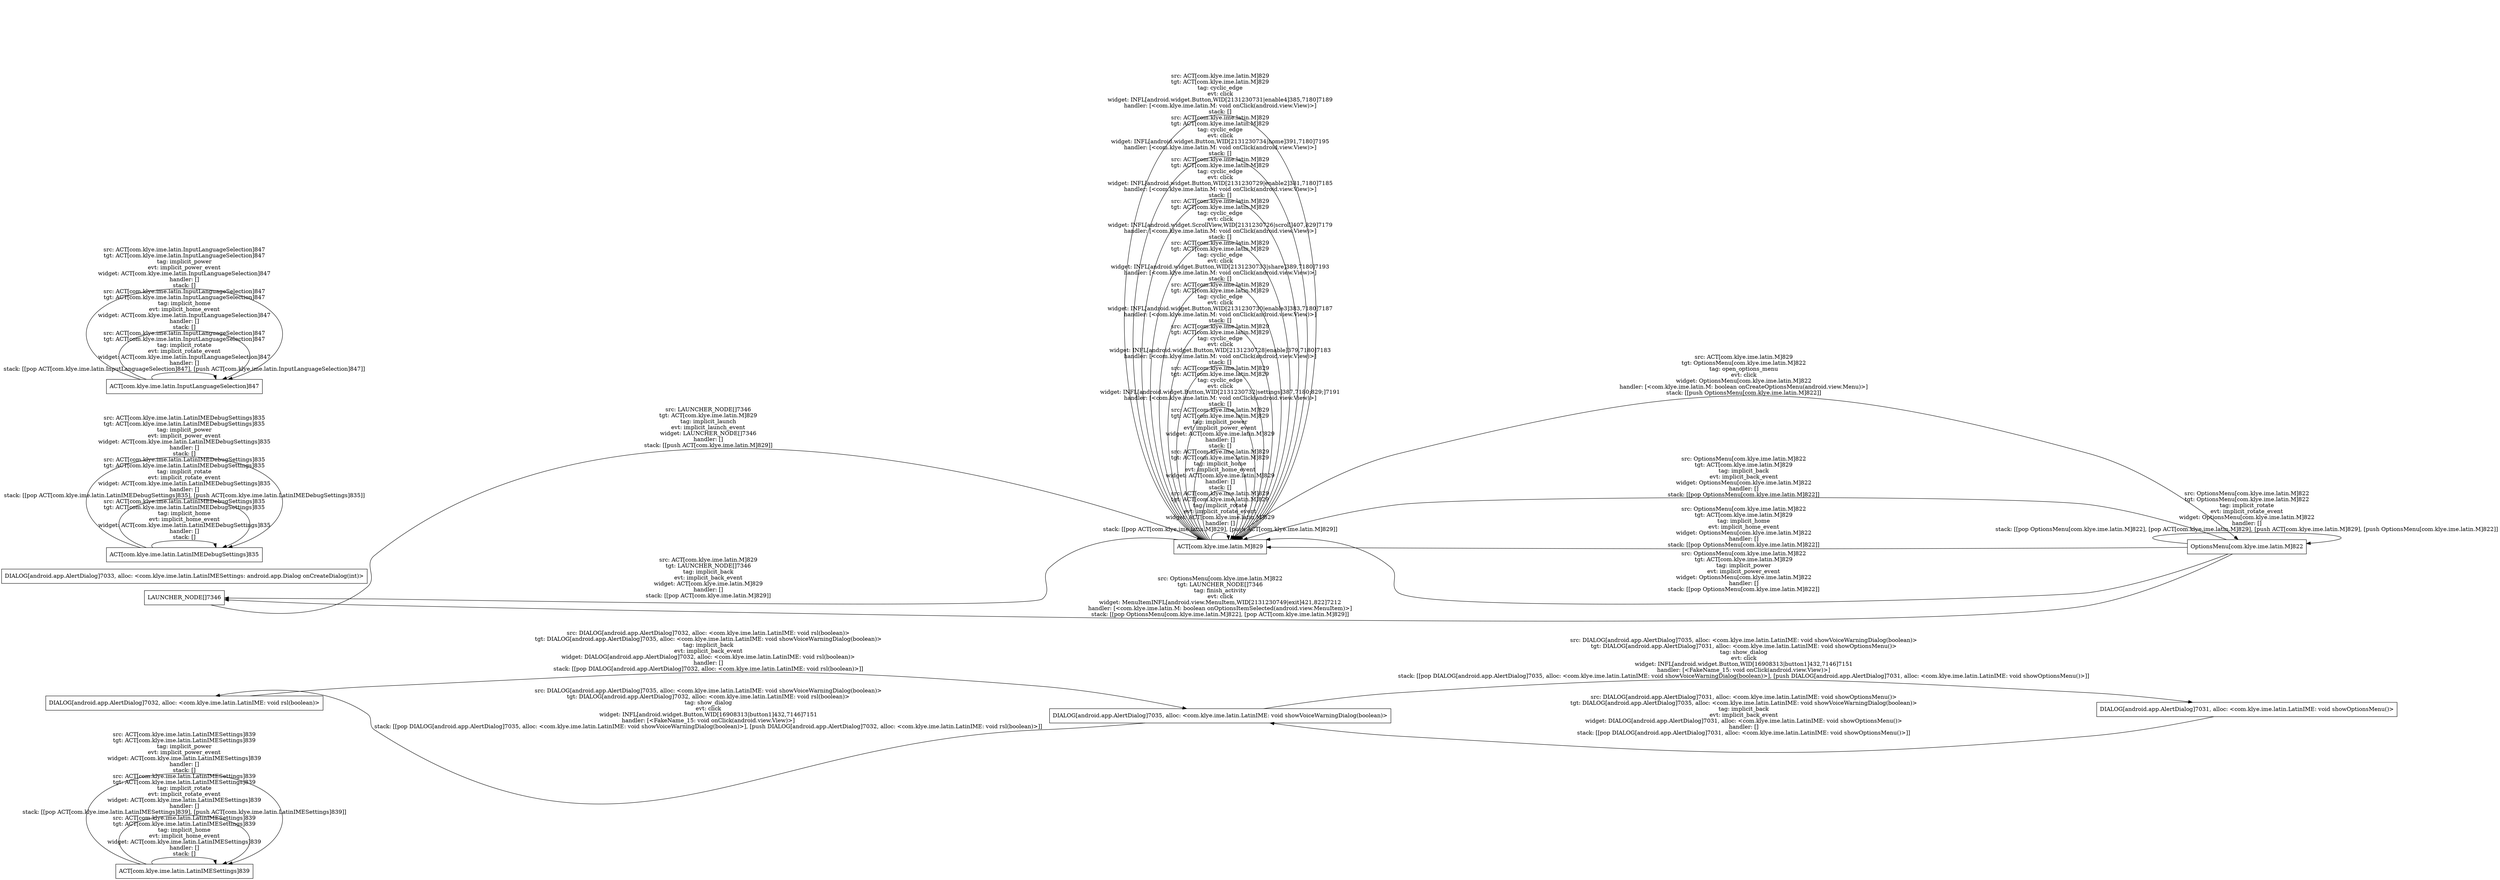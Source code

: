 digraph G {
 rankdir=LR;
 node[shape=box];
 n3 [label="ACT[com.klye.ime.latin.LatinIMESettings]839"];
 n5 [label="DIALOG[android.app.AlertDialog]7032, alloc: <com.klye.ime.latin.LatinIME: void rsl(boolean)>"];
 n10 [label="LAUNCHER_NODE[]7346"];
 n1 [label="ACT[com.klye.ime.latin.M]829"];
 n6 [label="DIALOG[android.app.AlertDialog]7033, alloc: <com.klye.ime.latin.LatinIMESettings: android.app.Dialog onCreateDialog(int)>"];
 n7 [label="DIALOG[android.app.AlertDialog]7035, alloc: <com.klye.ime.latin.LatinIME: void showVoiceWarningDialog(boolean)>"];
 n8 [label="DIALOG[android.app.AlertDialog]7031, alloc: <com.klye.ime.latin.LatinIME: void showOptionsMenu()>"];
 n2 [label="ACT[com.klye.ime.latin.LatinIMEDebugSettings]835"];
 n9 [label="OptionsMenu[com.klye.ime.latin.M]822"];
 n4 [label="ACT[com.klye.ime.latin.InputLanguageSelection]847"];
 n3 -> n3 [label="src: ACT[com.klye.ime.latin.LatinIMESettings]839\ntgt: ACT[com.klye.ime.latin.LatinIMESettings]839\ntag: implicit_home\nevt: implicit_home_event\nwidget: ACT[com.klye.ime.latin.LatinIMESettings]839\nhandler: []\nstack: []\n"];
 n3 -> n3 [label="src: ACT[com.klye.ime.latin.LatinIMESettings]839\ntgt: ACT[com.klye.ime.latin.LatinIMESettings]839\ntag: implicit_rotate\nevt: implicit_rotate_event\nwidget: ACT[com.klye.ime.latin.LatinIMESettings]839\nhandler: []\nstack: [[pop ACT[com.klye.ime.latin.LatinIMESettings]839], [push ACT[com.klye.ime.latin.LatinIMESettings]839]]\n"];
 n3 -> n3 [label="src: ACT[com.klye.ime.latin.LatinIMESettings]839\ntgt: ACT[com.klye.ime.latin.LatinIMESettings]839\ntag: implicit_power\nevt: implicit_power_event\nwidget: ACT[com.klye.ime.latin.LatinIMESettings]839\nhandler: []\nstack: []\n"];
 n5 -> n7 [label="src: DIALOG[android.app.AlertDialog]7032, alloc: <com.klye.ime.latin.LatinIME: void rsl(boolean)>\ntgt: DIALOG[android.app.AlertDialog]7035, alloc: <com.klye.ime.latin.LatinIME: void showVoiceWarningDialog(boolean)>\ntag: implicit_back\nevt: implicit_back_event\nwidget: DIALOG[android.app.AlertDialog]7032, alloc: <com.klye.ime.latin.LatinIME: void rsl(boolean)>\nhandler: []\nstack: [[pop DIALOG[android.app.AlertDialog]7032, alloc: <com.klye.ime.latin.LatinIME: void rsl(boolean)>]]\n"];
 n10 -> n1 [label="src: LAUNCHER_NODE[]7346\ntgt: ACT[com.klye.ime.latin.M]829\ntag: implicit_launch\nevt: implicit_launch_event\nwidget: LAUNCHER_NODE[]7346\nhandler: []\nstack: [[push ACT[com.klye.ime.latin.M]829]]\n"];
 n1 -> n1 [label="src: ACT[com.klye.ime.latin.M]829\ntgt: ACT[com.klye.ime.latin.M]829\ntag: implicit_rotate\nevt: implicit_rotate_event\nwidget: ACT[com.klye.ime.latin.M]829\nhandler: []\nstack: [[pop ACT[com.klye.ime.latin.M]829], [push ACT[com.klye.ime.latin.M]829]]\n"];
 n1 -> n1 [label="src: ACT[com.klye.ime.latin.M]829\ntgt: ACT[com.klye.ime.latin.M]829\ntag: implicit_home\nevt: implicit_home_event\nwidget: ACT[com.klye.ime.latin.M]829\nhandler: []\nstack: []\n"];
 n1 -> n1 [label="src: ACT[com.klye.ime.latin.M]829\ntgt: ACT[com.klye.ime.latin.M]829\ntag: implicit_power\nevt: implicit_power_event\nwidget: ACT[com.klye.ime.latin.M]829\nhandler: []\nstack: []\n"];
 n1 -> n1 [label="src: ACT[com.klye.ime.latin.M]829\ntgt: ACT[com.klye.ime.latin.M]829\ntag: cyclic_edge\nevt: click\nwidget: INFL[android.widget.Button,WID[2131230732|settings]387,7180;829;]7191\nhandler: [<com.klye.ime.latin.M: void onClick(android.view.View)>]\nstack: []\n"];
 n1 -> n1 [label="src: ACT[com.klye.ime.latin.M]829\ntgt: ACT[com.klye.ime.latin.M]829\ntag: cyclic_edge\nevt: click\nwidget: INFL[android.widget.Button,WID[2131230728|enable]379,7180]7183\nhandler: [<com.klye.ime.latin.M: void onClick(android.view.View)>]\nstack: []\n"];
 n1 -> n1 [label="src: ACT[com.klye.ime.latin.M]829\ntgt: ACT[com.klye.ime.latin.M]829\ntag: cyclic_edge\nevt: click\nwidget: INFL[android.widget.Button,WID[2131230730|enable3]383,7180]7187\nhandler: [<com.klye.ime.latin.M: void onClick(android.view.View)>]\nstack: []\n"];
 n1 -> n1 [label="src: ACT[com.klye.ime.latin.M]829\ntgt: ACT[com.klye.ime.latin.M]829\ntag: cyclic_edge\nevt: click\nwidget: INFL[android.widget.Button,WID[2131230733|share]389,7180]7193\nhandler: [<com.klye.ime.latin.M: void onClick(android.view.View)>]\nstack: []\n"];
 n1 -> n1 [label="src: ACT[com.klye.ime.latin.M]829\ntgt: ACT[com.klye.ime.latin.M]829\ntag: cyclic_edge\nevt: click\nwidget: INFL[android.widget.ScrollView,WID[2131230726|scroll]407,829]7179\nhandler: [<com.klye.ime.latin.M: void onClick(android.view.View)>]\nstack: []\n"];
 n1 -> n1 [label="src: ACT[com.klye.ime.latin.M]829\ntgt: ACT[com.klye.ime.latin.M]829\ntag: cyclic_edge\nevt: click\nwidget: INFL[android.widget.Button,WID[2131230729|enable2]381,7180]7185\nhandler: [<com.klye.ime.latin.M: void onClick(android.view.View)>]\nstack: []\n"];
 n1 -> n1 [label="src: ACT[com.klye.ime.latin.M]829\ntgt: ACT[com.klye.ime.latin.M]829\ntag: cyclic_edge\nevt: click\nwidget: INFL[android.widget.Button,WID[2131230734|home]391,7180]7195\nhandler: [<com.klye.ime.latin.M: void onClick(android.view.View)>]\nstack: []\n"];
 n1 -> n1 [label="src: ACT[com.klye.ime.latin.M]829\ntgt: ACT[com.klye.ime.latin.M]829\ntag: cyclic_edge\nevt: click\nwidget: INFL[android.widget.Button,WID[2131230731|enable4]385,7180]7189\nhandler: [<com.klye.ime.latin.M: void onClick(android.view.View)>]\nstack: []\n"];
 n1 -> n9 [label="src: ACT[com.klye.ime.latin.M]829\ntgt: OptionsMenu[com.klye.ime.latin.M]822\ntag: open_options_menu\nevt: click\nwidget: OptionsMenu[com.klye.ime.latin.M]822\nhandler: [<com.klye.ime.latin.M: boolean onCreateOptionsMenu(android.view.Menu)>]\nstack: [[push OptionsMenu[com.klye.ime.latin.M]822]]\n"];
 n1 -> n10 [label="src: ACT[com.klye.ime.latin.M]829\ntgt: LAUNCHER_NODE[]7346\ntag: implicit_back\nevt: implicit_back_event\nwidget: ACT[com.klye.ime.latin.M]829\nhandler: []\nstack: [[pop ACT[com.klye.ime.latin.M]829]]\n"];
 n7 -> n8 [label="src: DIALOG[android.app.AlertDialog]7035, alloc: <com.klye.ime.latin.LatinIME: void showVoiceWarningDialog(boolean)>\ntgt: DIALOG[android.app.AlertDialog]7031, alloc: <com.klye.ime.latin.LatinIME: void showOptionsMenu()>\ntag: show_dialog\nevt: click\nwidget: INFL[android.widget.Button,WID[16908313|button1]432,7146]7151\nhandler: [<FakeName_15: void onClick(android.view.View)>]\nstack: [[pop DIALOG[android.app.AlertDialog]7035, alloc: <com.klye.ime.latin.LatinIME: void showVoiceWarningDialog(boolean)>], [push DIALOG[android.app.AlertDialog]7031, alloc: <com.klye.ime.latin.LatinIME: void showOptionsMenu()>]]\n"];
 n7 -> n5 [label="src: DIALOG[android.app.AlertDialog]7035, alloc: <com.klye.ime.latin.LatinIME: void showVoiceWarningDialog(boolean)>\ntgt: DIALOG[android.app.AlertDialog]7032, alloc: <com.klye.ime.latin.LatinIME: void rsl(boolean)>\ntag: show_dialog\nevt: click\nwidget: INFL[android.widget.Button,WID[16908313|button1]432,7146]7151\nhandler: [<FakeName_15: void onClick(android.view.View)>]\nstack: [[pop DIALOG[android.app.AlertDialog]7035, alloc: <com.klye.ime.latin.LatinIME: void showVoiceWarningDialog(boolean)>], [push DIALOG[android.app.AlertDialog]7032, alloc: <com.klye.ime.latin.LatinIME: void rsl(boolean)>]]\n"];
 n8 -> n7 [label="src: DIALOG[android.app.AlertDialog]7031, alloc: <com.klye.ime.latin.LatinIME: void showOptionsMenu()>\ntgt: DIALOG[android.app.AlertDialog]7035, alloc: <com.klye.ime.latin.LatinIME: void showVoiceWarningDialog(boolean)>\ntag: implicit_back\nevt: implicit_back_event\nwidget: DIALOG[android.app.AlertDialog]7031, alloc: <com.klye.ime.latin.LatinIME: void showOptionsMenu()>\nhandler: []\nstack: [[pop DIALOG[android.app.AlertDialog]7031, alloc: <com.klye.ime.latin.LatinIME: void showOptionsMenu()>]]\n"];
 n2 -> n2 [label="src: ACT[com.klye.ime.latin.LatinIMEDebugSettings]835\ntgt: ACT[com.klye.ime.latin.LatinIMEDebugSettings]835\ntag: implicit_home\nevt: implicit_home_event\nwidget: ACT[com.klye.ime.latin.LatinIMEDebugSettings]835\nhandler: []\nstack: []\n"];
 n2 -> n2 [label="src: ACT[com.klye.ime.latin.LatinIMEDebugSettings]835\ntgt: ACT[com.klye.ime.latin.LatinIMEDebugSettings]835\ntag: implicit_rotate\nevt: implicit_rotate_event\nwidget: ACT[com.klye.ime.latin.LatinIMEDebugSettings]835\nhandler: []\nstack: [[pop ACT[com.klye.ime.latin.LatinIMEDebugSettings]835], [push ACT[com.klye.ime.latin.LatinIMEDebugSettings]835]]\n"];
 n2 -> n2 [label="src: ACT[com.klye.ime.latin.LatinIMEDebugSettings]835\ntgt: ACT[com.klye.ime.latin.LatinIMEDebugSettings]835\ntag: implicit_power\nevt: implicit_power_event\nwidget: ACT[com.klye.ime.latin.LatinIMEDebugSettings]835\nhandler: []\nstack: []\n"];
 n9 -> n1 [label="src: OptionsMenu[com.klye.ime.latin.M]822\ntgt: ACT[com.klye.ime.latin.M]829\ntag: implicit_back\nevt: implicit_back_event\nwidget: OptionsMenu[com.klye.ime.latin.M]822\nhandler: []\nstack: [[pop OptionsMenu[com.klye.ime.latin.M]822]]\n"];
 n9 -> n1 [label="src: OptionsMenu[com.klye.ime.latin.M]822\ntgt: ACT[com.klye.ime.latin.M]829\ntag: implicit_home\nevt: implicit_home_event\nwidget: OptionsMenu[com.klye.ime.latin.M]822\nhandler: []\nstack: [[pop OptionsMenu[com.klye.ime.latin.M]822]]\n"];
 n9 -> n10 [label="src: OptionsMenu[com.klye.ime.latin.M]822\ntgt: LAUNCHER_NODE[]7346\ntag: finish_activity\nevt: click\nwidget: MenuItemINFL[android.view.MenuItem,WID[2131230749|exit]421,822]7212\nhandler: [<com.klye.ime.latin.M: boolean onOptionsItemSelected(android.view.MenuItem)>]\nstack: [[pop OptionsMenu[com.klye.ime.latin.M]822], [pop ACT[com.klye.ime.latin.M]829]]\n"];
 n9 -> n1 [label="src: OptionsMenu[com.klye.ime.latin.M]822\ntgt: ACT[com.klye.ime.latin.M]829\ntag: implicit_power\nevt: implicit_power_event\nwidget: OptionsMenu[com.klye.ime.latin.M]822\nhandler: []\nstack: [[pop OptionsMenu[com.klye.ime.latin.M]822]]\n"];
 n9 -> n9 [label="src: OptionsMenu[com.klye.ime.latin.M]822\ntgt: OptionsMenu[com.klye.ime.latin.M]822\ntag: implicit_rotate\nevt: implicit_rotate_event\nwidget: OptionsMenu[com.klye.ime.latin.M]822\nhandler: []\nstack: [[pop OptionsMenu[com.klye.ime.latin.M]822], [pop ACT[com.klye.ime.latin.M]829], [push ACT[com.klye.ime.latin.M]829], [push OptionsMenu[com.klye.ime.latin.M]822]]\n"];
 n4 -> n4 [label="src: ACT[com.klye.ime.latin.InputLanguageSelection]847\ntgt: ACT[com.klye.ime.latin.InputLanguageSelection]847\ntag: implicit_rotate\nevt: implicit_rotate_event\nwidget: ACT[com.klye.ime.latin.InputLanguageSelection]847\nhandler: []\nstack: [[pop ACT[com.klye.ime.latin.InputLanguageSelection]847], [push ACT[com.klye.ime.latin.InputLanguageSelection]847]]\n"];
 n4 -> n4 [label="src: ACT[com.klye.ime.latin.InputLanguageSelection]847\ntgt: ACT[com.klye.ime.latin.InputLanguageSelection]847\ntag: implicit_home\nevt: implicit_home_event\nwidget: ACT[com.klye.ime.latin.InputLanguageSelection]847\nhandler: []\nstack: []\n"];
 n4 -> n4 [label="src: ACT[com.klye.ime.latin.InputLanguageSelection]847\ntgt: ACT[com.klye.ime.latin.InputLanguageSelection]847\ntag: implicit_power\nevt: implicit_power_event\nwidget: ACT[com.klye.ime.latin.InputLanguageSelection]847\nhandler: []\nstack: []\n"];
}